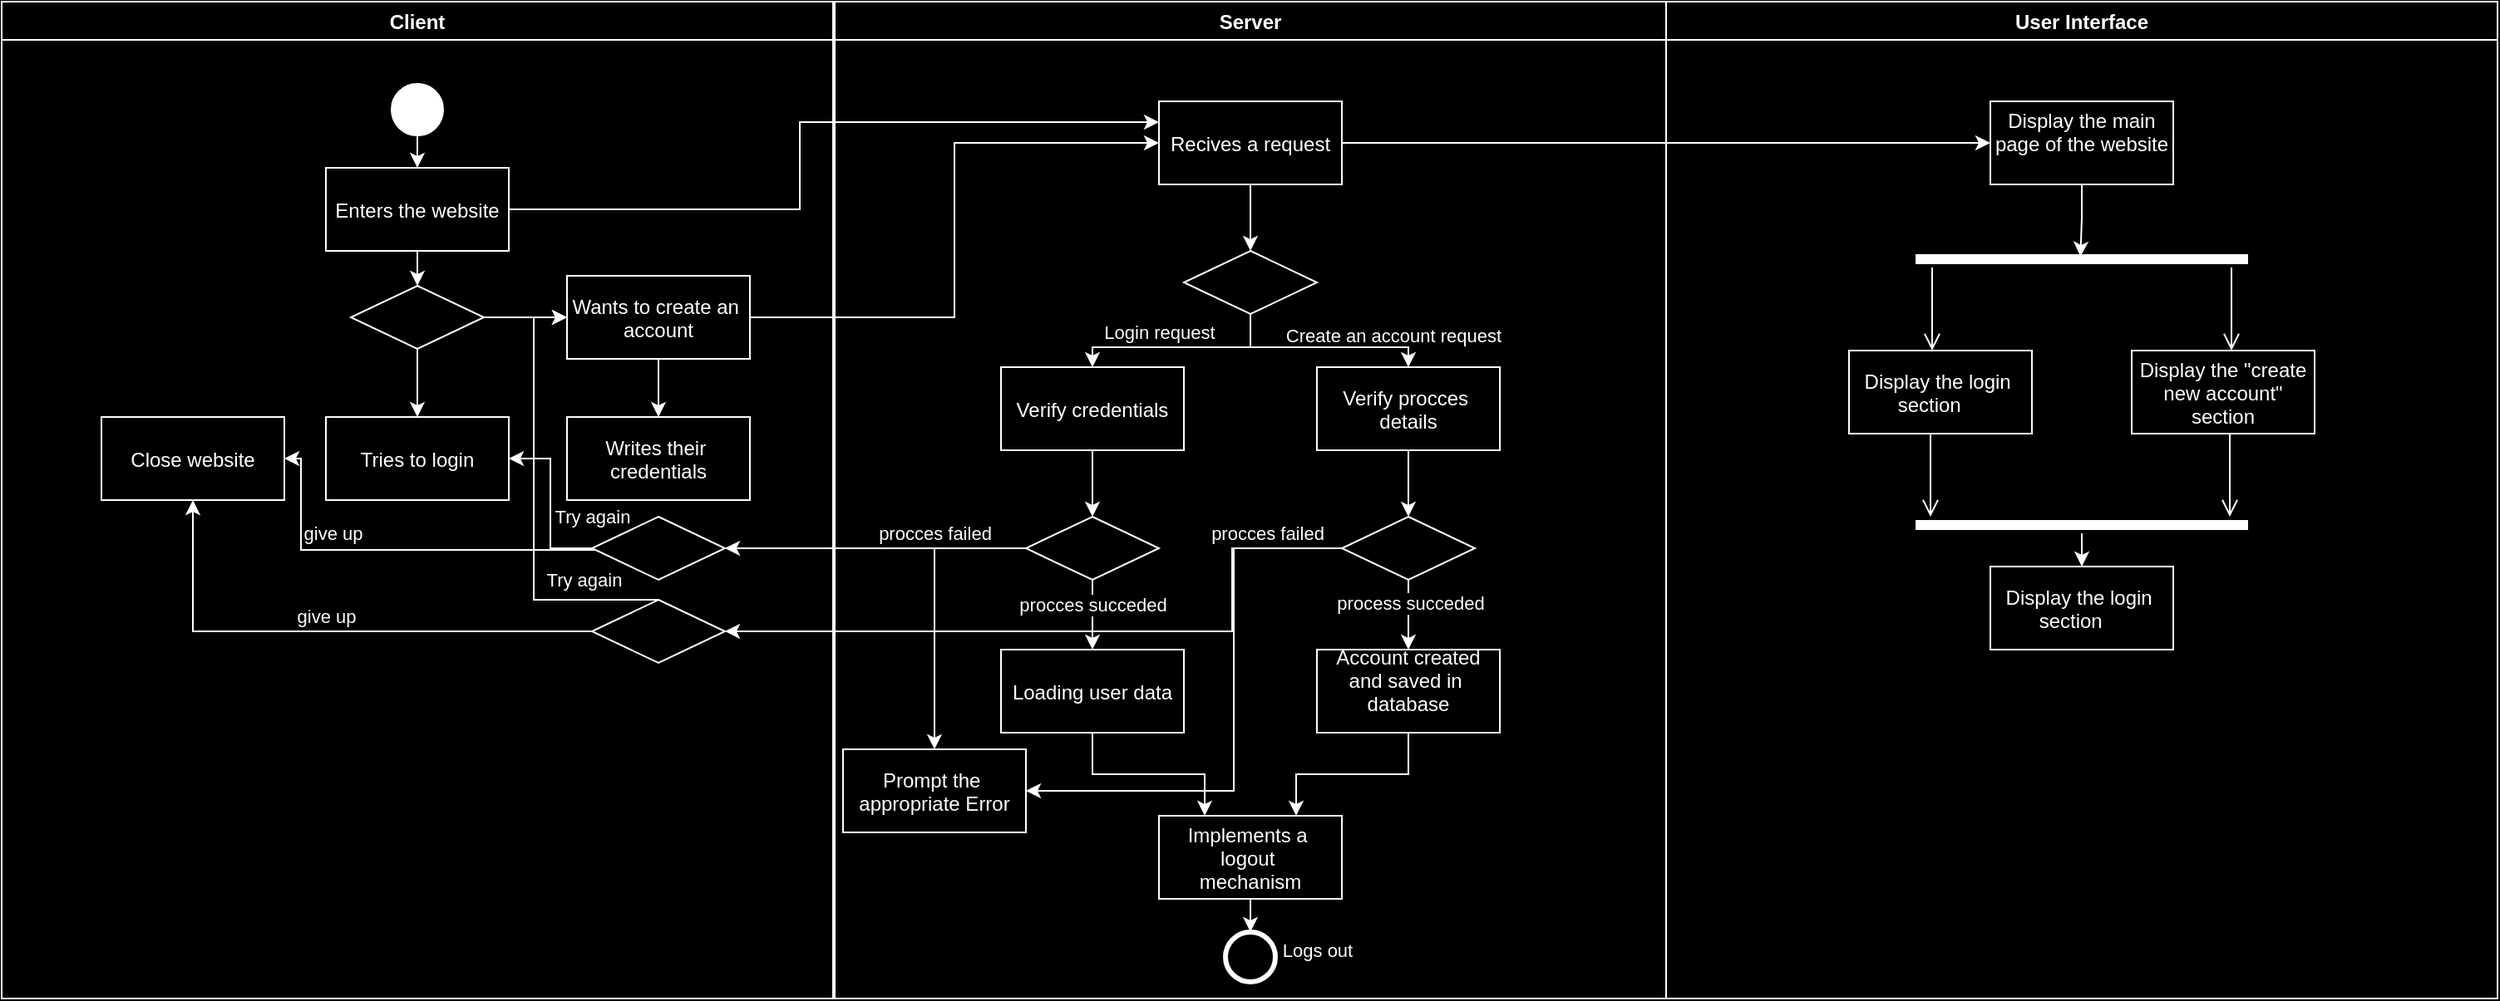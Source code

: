 <mxfile version="22.1.4" type="github">
  <diagram name="Page-1" id="JOxvRL5mn4ocnd4_WlUJ">
    <mxGraphModel dx="2074" dy="673" grid="1" gridSize="10" guides="1" tooltips="1" connect="1" arrows="1" fold="1" page="1" pageScale="1" pageWidth="827" pageHeight="1169" background="#000000" math="0" shadow="0">
      <root>
        <mxCell id="0" />
        <mxCell id="1" parent="0" />
        <mxCell id="5zY1KpjlZ4vAdEeMWSpV-79" value="Client" style="swimlane;labelBackgroundColor=#000000;labelBorderColor=#000000;swimlaneLine=1;swimlaneFillColor=#000000;gradientDirection=radial;fontColor=#FFFFFF;fillColor=#000000;fillStyle=auto;strokeColor=#FFFFFF;gradientColor=none;" vertex="1" parent="1">
          <mxGeometry x="-70" y="120" width="500" height="600" as="geometry" />
        </mxCell>
        <mxCell id="5zY1KpjlZ4vAdEeMWSpV-87" value="" style="edgeStyle=orthogonalEdgeStyle;rounded=0;orthogonalLoop=1;jettySize=auto;html=1;strokeColor=#FFFFFF;" edge="1" parent="5zY1KpjlZ4vAdEeMWSpV-79" source="5zY1KpjlZ4vAdEeMWSpV-82" target="5zY1KpjlZ4vAdEeMWSpV-85">
          <mxGeometry relative="1" as="geometry" />
        </mxCell>
        <mxCell id="5zY1KpjlZ4vAdEeMWSpV-82" value="" style="strokeWidth=2;html=1;shape=mxgraph.flowchart.start_2;whiteSpace=wrap;strokeColor=#FFFFFF;fillColor=#FFFFFF;" vertex="1" parent="5zY1KpjlZ4vAdEeMWSpV-79">
          <mxGeometry x="235" y="50" width="30" height="30" as="geometry" />
        </mxCell>
        <mxCell id="5zY1KpjlZ4vAdEeMWSpV-90" value="" style="edgeStyle=orthogonalEdgeStyle;rounded=0;orthogonalLoop=1;jettySize=auto;html=1;strokeColor=#FFFFFF;" edge="1" parent="5zY1KpjlZ4vAdEeMWSpV-79" source="5zY1KpjlZ4vAdEeMWSpV-85" target="5zY1KpjlZ4vAdEeMWSpV-89">
          <mxGeometry relative="1" as="geometry" />
        </mxCell>
        <mxCell id="5zY1KpjlZ4vAdEeMWSpV-85" value="Enters the website" style="rounded=0;fillColor=#000000;shadow=0;fontColor=#FFFFFF;strokeColor=#FFFFFF;" vertex="1" parent="5zY1KpjlZ4vAdEeMWSpV-79">
          <mxGeometry x="195" y="100" width="110" height="50" as="geometry" />
        </mxCell>
        <mxCell id="5zY1KpjlZ4vAdEeMWSpV-88" value="Tries to login" style="rounded=0;fillColor=#000000;shadow=0;fontColor=#FFFFFF;strokeColor=#FFFFFF;" vertex="1" parent="5zY1KpjlZ4vAdEeMWSpV-79">
          <mxGeometry x="195" y="250" width="110" height="50" as="geometry" />
        </mxCell>
        <mxCell id="5zY1KpjlZ4vAdEeMWSpV-91" value="" style="edgeStyle=orthogonalEdgeStyle;rounded=0;orthogonalLoop=1;jettySize=auto;html=1;strokeColor=#FFFFFF;" edge="1" parent="5zY1KpjlZ4vAdEeMWSpV-79" source="5zY1KpjlZ4vAdEeMWSpV-89">
          <mxGeometry relative="1" as="geometry">
            <mxPoint x="250" y="250" as="targetPoint" />
          </mxGeometry>
        </mxCell>
        <mxCell id="5zY1KpjlZ4vAdEeMWSpV-93" value="" style="edgeStyle=orthogonalEdgeStyle;rounded=0;orthogonalLoop=1;jettySize=auto;html=1;strokeColor=#FFFFFF;entryX=0;entryY=0.5;entryDx=0;entryDy=0;" edge="1" parent="5zY1KpjlZ4vAdEeMWSpV-79" source="5zY1KpjlZ4vAdEeMWSpV-89" target="5zY1KpjlZ4vAdEeMWSpV-92">
          <mxGeometry relative="1" as="geometry" />
        </mxCell>
        <mxCell id="5zY1KpjlZ4vAdEeMWSpV-89" value="" style="rhombus;fillColor=#000000;strokeColor=#FFFFFF;rounded=0;" vertex="1" parent="5zY1KpjlZ4vAdEeMWSpV-79">
          <mxGeometry x="210" y="171" width="80" height="38" as="geometry" />
        </mxCell>
        <mxCell id="5zY1KpjlZ4vAdEeMWSpV-97" value="" style="edgeStyle=orthogonalEdgeStyle;rounded=0;orthogonalLoop=1;jettySize=auto;html=1;strokeColor=#FFFFFF;" edge="1" parent="5zY1KpjlZ4vAdEeMWSpV-79" source="5zY1KpjlZ4vAdEeMWSpV-92" target="5zY1KpjlZ4vAdEeMWSpV-95">
          <mxGeometry relative="1" as="geometry" />
        </mxCell>
        <mxCell id="5zY1KpjlZ4vAdEeMWSpV-92" value="Wants to create an &#xa;account" style="rounded=0;fillColor=#000000;shadow=0;fontColor=#FFFFFF;strokeColor=#FFFFFF;" vertex="1" parent="5zY1KpjlZ4vAdEeMWSpV-79">
          <mxGeometry x="340" y="165" width="110" height="50" as="geometry" />
        </mxCell>
        <mxCell id="5zY1KpjlZ4vAdEeMWSpV-95" value="Writes their &#xa;credentials" style="rounded=0;fillColor=#000000;shadow=0;fontColor=#FFFFFF;strokeColor=#FFFFFF;" vertex="1" parent="5zY1KpjlZ4vAdEeMWSpV-79">
          <mxGeometry x="340" y="250" width="110" height="50" as="geometry" />
        </mxCell>
        <mxCell id="5zY1KpjlZ4vAdEeMWSpV-132" style="edgeStyle=orthogonalEdgeStyle;rounded=0;orthogonalLoop=1;jettySize=auto;html=1;entryX=1;entryY=0.5;entryDx=0;entryDy=0;strokeColor=#FFFFFF;" edge="1" parent="5zY1KpjlZ4vAdEeMWSpV-79" source="5zY1KpjlZ4vAdEeMWSpV-127" target="5zY1KpjlZ4vAdEeMWSpV-88">
          <mxGeometry relative="1" as="geometry" />
        </mxCell>
        <mxCell id="5zY1KpjlZ4vAdEeMWSpV-136" value="Try again" style="edgeLabel;html=1;align=center;verticalAlign=middle;resizable=0;points=[];fontColor=#FFFFFF;labelBackgroundColor=#000000;" vertex="1" connectable="0" parent="5zY1KpjlZ4vAdEeMWSpV-132">
          <mxGeometry x="-0.042" y="3" relative="1" as="geometry">
            <mxPoint x="28" y="6" as="offset" />
          </mxGeometry>
        </mxCell>
        <mxCell id="5zY1KpjlZ4vAdEeMWSpV-134" style="edgeStyle=orthogonalEdgeStyle;rounded=0;orthogonalLoop=1;jettySize=auto;html=1;entryX=1;entryY=0.5;entryDx=0;entryDy=0;strokeColor=#FFFFFF;" edge="1" parent="5zY1KpjlZ4vAdEeMWSpV-79" source="5zY1KpjlZ4vAdEeMWSpV-127" target="5zY1KpjlZ4vAdEeMWSpV-133">
          <mxGeometry relative="1" as="geometry">
            <Array as="points">
              <mxPoint x="180" y="330" />
              <mxPoint x="180" y="275" />
            </Array>
          </mxGeometry>
        </mxCell>
        <mxCell id="5zY1KpjlZ4vAdEeMWSpV-137" value="give up" style="edgeLabel;html=1;align=center;verticalAlign=middle;resizable=0;points=[];fontColor=#FFFFFF;labelBackgroundColor=#000000;" vertex="1" connectable="0" parent="5zY1KpjlZ4vAdEeMWSpV-134">
          <mxGeometry x="0.138" y="2" relative="1" as="geometry">
            <mxPoint x="-20" y="-12" as="offset" />
          </mxGeometry>
        </mxCell>
        <mxCell id="5zY1KpjlZ4vAdEeMWSpV-127" value="" style="rhombus;fillColor=#000000;strokeColor=#FFFFFF;rounded=0;" vertex="1" parent="5zY1KpjlZ4vAdEeMWSpV-79">
          <mxGeometry x="355" y="310" width="80" height="38" as="geometry" />
        </mxCell>
        <mxCell id="5zY1KpjlZ4vAdEeMWSpV-133" value="Close website" style="rounded=0;fillColor=#000000;shadow=0;fontColor=#FFFFFF;strokeColor=#FFFFFF;" vertex="1" parent="5zY1KpjlZ4vAdEeMWSpV-79">
          <mxGeometry x="60" y="250" width="110" height="50" as="geometry" />
        </mxCell>
        <mxCell id="5zY1KpjlZ4vAdEeMWSpV-150" style="edgeStyle=orthogonalEdgeStyle;rounded=0;orthogonalLoop=1;jettySize=auto;html=1;entryX=0.5;entryY=1;entryDx=0;entryDy=0;strokeColor=#FFFFFF;" edge="1" parent="5zY1KpjlZ4vAdEeMWSpV-79" source="5zY1KpjlZ4vAdEeMWSpV-146" target="5zY1KpjlZ4vAdEeMWSpV-133">
          <mxGeometry relative="1" as="geometry" />
        </mxCell>
        <mxCell id="5zY1KpjlZ4vAdEeMWSpV-151" style="edgeStyle=orthogonalEdgeStyle;rounded=0;orthogonalLoop=1;jettySize=auto;html=1;entryX=0;entryY=0.5;entryDx=0;entryDy=0;strokeColor=#FFFFFF;" edge="1" parent="5zY1KpjlZ4vAdEeMWSpV-79" source="5zY1KpjlZ4vAdEeMWSpV-146" target="5zY1KpjlZ4vAdEeMWSpV-92">
          <mxGeometry relative="1" as="geometry">
            <Array as="points">
              <mxPoint x="320" y="360" />
              <mxPoint x="320" y="190" />
            </Array>
          </mxGeometry>
        </mxCell>
        <mxCell id="5zY1KpjlZ4vAdEeMWSpV-146" value="" style="rhombus;fillColor=#000000;strokeColor=#FFFFFF;rounded=0;" vertex="1" parent="5zY1KpjlZ4vAdEeMWSpV-79">
          <mxGeometry x="355" y="360" width="80" height="38" as="geometry" />
        </mxCell>
        <mxCell id="5zY1KpjlZ4vAdEeMWSpV-161" value="Try again" style="edgeLabel;html=1;align=center;verticalAlign=middle;resizable=0;points=[];fontColor=#FFFFFF;labelBackgroundColor=#000000;" vertex="1" connectable="0" parent="5zY1KpjlZ4vAdEeMWSpV-79">
          <mxGeometry x="350" y="348.002" as="geometry" />
        </mxCell>
        <mxCell id="5zY1KpjlZ4vAdEeMWSpV-162" value="give up" style="edgeLabel;html=1;align=center;verticalAlign=middle;resizable=0;points=[];fontColor=#FFFFFF;labelBackgroundColor=#000000;" vertex="1" connectable="0" parent="5zY1KpjlZ4vAdEeMWSpV-79">
          <mxGeometry x="195.004" y="370" as="geometry" />
        </mxCell>
        <mxCell id="5zY1KpjlZ4vAdEeMWSpV-80" value="Server" style="swimlane;fillColor=#000000;fontColor=#FFFFFF;labelBackgroundColor=#000000;labelBorderColor=#000000;strokeColor=#FFFFFF;swimlaneLine=1;swimlaneFillColor=#000000;gradientColor=none;perimeterSpacing=1;rounded=0;" vertex="1" parent="1">
          <mxGeometry x="431" y="120" width="500" height="600" as="geometry" />
        </mxCell>
        <mxCell id="5zY1KpjlZ4vAdEeMWSpV-101" style="edgeStyle=orthogonalEdgeStyle;rounded=0;orthogonalLoop=1;jettySize=auto;html=1;strokeColor=#FFFFFF;" edge="1" parent="5zY1KpjlZ4vAdEeMWSpV-80" source="5zY1KpjlZ4vAdEeMWSpV-98" target="5zY1KpjlZ4vAdEeMWSpV-100">
          <mxGeometry relative="1" as="geometry" />
        </mxCell>
        <mxCell id="5zY1KpjlZ4vAdEeMWSpV-98" value="Recives a request" style="rounded=0;fillColor=#000000;shadow=0;fontColor=#FFFFFF;strokeColor=#FFFFFF;" vertex="1" parent="5zY1KpjlZ4vAdEeMWSpV-80">
          <mxGeometry x="195" y="60" width="110" height="50" as="geometry" />
        </mxCell>
        <mxCell id="5zY1KpjlZ4vAdEeMWSpV-104" style="edgeStyle=orthogonalEdgeStyle;rounded=0;orthogonalLoop=1;jettySize=auto;html=1;entryX=0.5;entryY=0;entryDx=0;entryDy=0;strokeColor=#FFFFFF;" edge="1" parent="5zY1KpjlZ4vAdEeMWSpV-80" source="5zY1KpjlZ4vAdEeMWSpV-100" target="5zY1KpjlZ4vAdEeMWSpV-102">
          <mxGeometry relative="1" as="geometry">
            <Array as="points">
              <mxPoint x="250" y="208" />
              <mxPoint x="345" y="208" />
            </Array>
          </mxGeometry>
        </mxCell>
        <mxCell id="5zY1KpjlZ4vAdEeMWSpV-110" value="Create an account request" style="edgeLabel;align=center;verticalAlign=middle;resizable=0;points=[];labelBorderColor=none;fontColor=#FFFFFF;labelBackgroundColor=#000000;" vertex="1" connectable="0" parent="5zY1KpjlZ4vAdEeMWSpV-104">
          <mxGeometry x="0.246" y="-3" relative="1" as="geometry">
            <mxPoint x="27" y="-11" as="offset" />
          </mxGeometry>
        </mxCell>
        <mxCell id="5zY1KpjlZ4vAdEeMWSpV-105" style="edgeStyle=orthogonalEdgeStyle;rounded=0;orthogonalLoop=1;jettySize=auto;html=1;entryX=0.5;entryY=0;entryDx=0;entryDy=0;strokeColor=#FFFFFF;" edge="1" parent="5zY1KpjlZ4vAdEeMWSpV-80" source="5zY1KpjlZ4vAdEeMWSpV-100" target="5zY1KpjlZ4vAdEeMWSpV-103">
          <mxGeometry relative="1" as="geometry">
            <Array as="points">
              <mxPoint x="250" y="208" />
              <mxPoint x="155" y="208" />
            </Array>
          </mxGeometry>
        </mxCell>
        <mxCell id="5zY1KpjlZ4vAdEeMWSpV-106" value="&lt;div style=&quot;font-size: 10px; line-height: 0%;&quot;&gt;&lt;font size=&quot;1&quot; color=&quot;#ffffff&quot;&gt;&lt;span style=&quot;background-color: rgb(0, 0, 0); font-size: 11px;&quot;&gt;Login request&lt;/span&gt;&lt;/font&gt;&lt;/div&gt;" style="edgeLabel;html=1;align=center;verticalAlign=middle;resizable=0;points=[];" vertex="1" connectable="0" parent="5zY1KpjlZ4vAdEeMWSpV-105">
          <mxGeometry x="0.23" y="1" relative="1" as="geometry">
            <mxPoint x="3" y="-9" as="offset" />
          </mxGeometry>
        </mxCell>
        <mxCell id="5zY1KpjlZ4vAdEeMWSpV-100" value="" style="rhombus;fillColor=#000000;strokeColor=#FFFFFF;rounded=0;" vertex="1" parent="5zY1KpjlZ4vAdEeMWSpV-80">
          <mxGeometry x="210" y="150" width="80" height="38" as="geometry" />
        </mxCell>
        <mxCell id="5zY1KpjlZ4vAdEeMWSpV-112" value="" style="edgeStyle=orthogonalEdgeStyle;rounded=0;orthogonalLoop=1;jettySize=auto;html=1;strokeColor=#FFFFFF;" edge="1" parent="5zY1KpjlZ4vAdEeMWSpV-80" source="5zY1KpjlZ4vAdEeMWSpV-102">
          <mxGeometry relative="1" as="geometry">
            <mxPoint x="345" y="310" as="targetPoint" />
          </mxGeometry>
        </mxCell>
        <mxCell id="5zY1KpjlZ4vAdEeMWSpV-102" value="Verify procces &#xa;details" style="rounded=0;fillColor=#000000;shadow=0;fontColor=#FFFFFF;strokeColor=#FFFFFF;" vertex="1" parent="5zY1KpjlZ4vAdEeMWSpV-80">
          <mxGeometry x="290" y="220" width="110" height="50" as="geometry" />
        </mxCell>
        <mxCell id="5zY1KpjlZ4vAdEeMWSpV-109" value="" style="edgeStyle=orthogonalEdgeStyle;rounded=0;orthogonalLoop=1;jettySize=auto;html=1;strokeColor=#FFFFFF;" edge="1" parent="5zY1KpjlZ4vAdEeMWSpV-80" source="5zY1KpjlZ4vAdEeMWSpV-103">
          <mxGeometry relative="1" as="geometry">
            <mxPoint x="155" y="310" as="targetPoint" />
          </mxGeometry>
        </mxCell>
        <mxCell id="5zY1KpjlZ4vAdEeMWSpV-103" value="Verify credentials" style="rounded=0;fillColor=#000000;shadow=0;fontColor=#FFFFFF;strokeColor=#FFFFFF;" vertex="1" parent="5zY1KpjlZ4vAdEeMWSpV-80">
          <mxGeometry x="100" y="220" width="110" height="50" as="geometry" />
        </mxCell>
        <mxCell id="5zY1KpjlZ4vAdEeMWSpV-122" value="" style="edgeStyle=orthogonalEdgeStyle;rounded=0;orthogonalLoop=1;jettySize=auto;html=1;strokeColor=#FFFFFF;" edge="1" parent="5zY1KpjlZ4vAdEeMWSpV-80" source="5zY1KpjlZ4vAdEeMWSpV-115" target="5zY1KpjlZ4vAdEeMWSpV-118">
          <mxGeometry relative="1" as="geometry">
            <Array as="points">
              <mxPoint x="155" y="380" />
              <mxPoint x="155" y="380" />
            </Array>
          </mxGeometry>
        </mxCell>
        <mxCell id="5zY1KpjlZ4vAdEeMWSpV-125" value="procces succeded" style="edgeLabel;html=1;align=center;verticalAlign=middle;resizable=0;points=[];fontColor=#FFFFFF;labelBackgroundColor=#000000;" vertex="1" connectable="0" parent="5zY1KpjlZ4vAdEeMWSpV-122">
          <mxGeometry x="-0.274" relative="1" as="geometry">
            <mxPoint as="offset" />
          </mxGeometry>
        </mxCell>
        <mxCell id="5zY1KpjlZ4vAdEeMWSpV-141" style="edgeStyle=orthogonalEdgeStyle;rounded=0;orthogonalLoop=1;jettySize=auto;html=1;entryX=0.5;entryY=0;entryDx=0;entryDy=0;strokeColor=#FFFFFF;" edge="1" parent="5zY1KpjlZ4vAdEeMWSpV-80" source="5zY1KpjlZ4vAdEeMWSpV-115" target="5zY1KpjlZ4vAdEeMWSpV-138">
          <mxGeometry relative="1" as="geometry">
            <Array as="points">
              <mxPoint x="60" y="329" />
            </Array>
          </mxGeometry>
        </mxCell>
        <mxCell id="5zY1KpjlZ4vAdEeMWSpV-115" value="" style="rhombus;fillColor=#000000;strokeColor=#FFFFFF;rounded=0;" vertex="1" parent="5zY1KpjlZ4vAdEeMWSpV-80">
          <mxGeometry x="115" y="310" width="80" height="38" as="geometry" />
        </mxCell>
        <mxCell id="5zY1KpjlZ4vAdEeMWSpV-120" value="" style="edgeStyle=orthogonalEdgeStyle;rounded=0;orthogonalLoop=1;jettySize=auto;html=1;strokeColor=#FFFFFF;" edge="1" parent="5zY1KpjlZ4vAdEeMWSpV-80" source="5zY1KpjlZ4vAdEeMWSpV-116" target="5zY1KpjlZ4vAdEeMWSpV-119">
          <mxGeometry relative="1" as="geometry" />
        </mxCell>
        <mxCell id="5zY1KpjlZ4vAdEeMWSpV-145" value="process succeded" style="edgeLabel;html=1;align=center;verticalAlign=middle;resizable=0;points=[];fontColor=#FFFFFF;labelBackgroundColor=#000000;" vertex="1" connectable="0" parent="5zY1KpjlZ4vAdEeMWSpV-120">
          <mxGeometry x="-0.333" y="1" relative="1" as="geometry">
            <mxPoint as="offset" />
          </mxGeometry>
        </mxCell>
        <mxCell id="5zY1KpjlZ4vAdEeMWSpV-142" style="edgeStyle=orthogonalEdgeStyle;rounded=0;orthogonalLoop=1;jettySize=auto;html=1;entryX=1;entryY=0.5;entryDx=0;entryDy=0;strokeColor=#FFFFFF;" edge="1" parent="5zY1KpjlZ4vAdEeMWSpV-80" source="5zY1KpjlZ4vAdEeMWSpV-116" target="5zY1KpjlZ4vAdEeMWSpV-138">
          <mxGeometry relative="1" as="geometry">
            <Array as="points">
              <mxPoint x="240" y="329" />
              <mxPoint x="240" y="475" />
            </Array>
          </mxGeometry>
        </mxCell>
        <mxCell id="5zY1KpjlZ4vAdEeMWSpV-144" value="procces failed" style="edgeLabel;html=1;align=center;verticalAlign=middle;resizable=0;points=[];fontColor=#FFFFFF;labelBackgroundColor=#000000;" vertex="1" connectable="0" parent="5zY1KpjlZ4vAdEeMWSpV-142">
          <mxGeometry x="-0.73" y="2" relative="1" as="geometry">
            <mxPoint y="-11" as="offset" />
          </mxGeometry>
        </mxCell>
        <mxCell id="5zY1KpjlZ4vAdEeMWSpV-116" value="" style="rhombus;fillColor=#000000;strokeColor=#FFFFFF;rounded=0;" vertex="1" parent="5zY1KpjlZ4vAdEeMWSpV-80">
          <mxGeometry x="305" y="310" width="80" height="38" as="geometry" />
        </mxCell>
        <mxCell id="5zY1KpjlZ4vAdEeMWSpV-154" style="edgeStyle=orthogonalEdgeStyle;rounded=0;orthogonalLoop=1;jettySize=auto;html=1;entryX=0.25;entryY=0;entryDx=0;entryDy=0;strokeColor=#FFFFFF;" edge="1" parent="5zY1KpjlZ4vAdEeMWSpV-80" source="5zY1KpjlZ4vAdEeMWSpV-118" target="5zY1KpjlZ4vAdEeMWSpV-152">
          <mxGeometry relative="1" as="geometry" />
        </mxCell>
        <mxCell id="5zY1KpjlZ4vAdEeMWSpV-118" value="Loading user data" style="rounded=0;fillColor=#000000;shadow=0;fontColor=#FFFFFF;strokeColor=#FFFFFF;" vertex="1" parent="5zY1KpjlZ4vAdEeMWSpV-80">
          <mxGeometry x="100" y="390" width="110" height="50" as="geometry" />
        </mxCell>
        <mxCell id="5zY1KpjlZ4vAdEeMWSpV-153" style="edgeStyle=orthogonalEdgeStyle;rounded=0;orthogonalLoop=1;jettySize=auto;html=1;entryX=0.75;entryY=0;entryDx=0;entryDy=0;strokeColor=#FFFFFF;" edge="1" parent="5zY1KpjlZ4vAdEeMWSpV-80" source="5zY1KpjlZ4vAdEeMWSpV-119" target="5zY1KpjlZ4vAdEeMWSpV-152">
          <mxGeometry relative="1" as="geometry" />
        </mxCell>
        <mxCell id="5zY1KpjlZ4vAdEeMWSpV-119" value="Account created &#xa;and saved in &#xa;database&#xa;" style="rounded=0;fillColor=#000000;shadow=0;fontColor=#FFFFFF;strokeColor=#FFFFFF;" vertex="1" parent="5zY1KpjlZ4vAdEeMWSpV-80">
          <mxGeometry x="290" y="390" width="110" height="50" as="geometry" />
        </mxCell>
        <mxCell id="5zY1KpjlZ4vAdEeMWSpV-138" value="Prompt the &#xa;appropriate Error" style="rounded=0;fillColor=#000000;shadow=0;fontColor=#FFFFFF;strokeColor=#FFFFFF;" vertex="1" parent="5zY1KpjlZ4vAdEeMWSpV-80">
          <mxGeometry x="5" y="450" width="110" height="50" as="geometry" />
        </mxCell>
        <mxCell id="5zY1KpjlZ4vAdEeMWSpV-156" value="" style="edgeStyle=orthogonalEdgeStyle;rounded=0;orthogonalLoop=1;jettySize=auto;html=1;" edge="1" parent="5zY1KpjlZ4vAdEeMWSpV-80" source="5zY1KpjlZ4vAdEeMWSpV-152">
          <mxGeometry relative="1" as="geometry">
            <mxPoint x="250" y="430" as="targetPoint" />
          </mxGeometry>
        </mxCell>
        <mxCell id="5zY1KpjlZ4vAdEeMWSpV-152" value="Implements a &#xa;logout &#xa;mechanism" style="rounded=0;fillColor=#000000;shadow=0;fontColor=#FFFFFF;strokeColor=#FFFFFF;" vertex="1" parent="5zY1KpjlZ4vAdEeMWSpV-80">
          <mxGeometry x="195" y="490" width="110" height="50" as="geometry" />
        </mxCell>
        <mxCell id="5zY1KpjlZ4vAdEeMWSpV-158" value="" style="points=[[0.145,0.145,0],[0.5,0,0],[0.855,0.145,0],[1,0.5,0],[0.855,0.855,0],[0.5,1,0],[0.145,0.855,0],[0,0.5,0]];shape=mxgraph.bpmn.event;html=1;verticalLabelPosition=bottom;labelBackgroundColor=#000000;verticalAlign=top;align=center;perimeter=ellipsePerimeter;outlineConnect=0;aspect=fixed;outline=end;symbol=terminate2;fillColor=#000000;strokeColor=#FFFFFF;labelBorderColor=#FFFFFF;fontColor=#FFFFFF;gradientColor=none;noLabel=0;strokeOpacity=100;" vertex="1" parent="5zY1KpjlZ4vAdEeMWSpV-80">
          <mxGeometry x="235" y="560" width="30" height="30" as="geometry" />
        </mxCell>
        <mxCell id="5zY1KpjlZ4vAdEeMWSpV-159" style="edgeStyle=orthogonalEdgeStyle;rounded=0;orthogonalLoop=1;jettySize=auto;html=1;entryX=0.5;entryY=0;entryDx=0;entryDy=0;entryPerimeter=0;strokeColor=#FFFFFF;" edge="1" parent="5zY1KpjlZ4vAdEeMWSpV-80" source="5zY1KpjlZ4vAdEeMWSpV-152" target="5zY1KpjlZ4vAdEeMWSpV-158">
          <mxGeometry relative="1" as="geometry" />
        </mxCell>
        <mxCell id="5zY1KpjlZ4vAdEeMWSpV-160" value="&lt;span style=&quot;&quot;&gt;&lt;font&gt;Logs out&lt;/font&gt;&lt;/span&gt;" style="edgeLabel;html=1;align=center;verticalAlign=middle;resizable=0;points=[];fontColor=#FFFFFF;labelBackgroundColor=#000000;" vertex="1" connectable="0" parent="5zY1KpjlZ4vAdEeMWSpV-159">
          <mxGeometry x="0.056" y="-2" relative="1" as="geometry">
            <mxPoint x="38" y="22" as="offset" />
          </mxGeometry>
        </mxCell>
        <mxCell id="5zY1KpjlZ4vAdEeMWSpV-81" value="User Interface" style="swimlane;fillColor=#000000;fontColor=#FFFFFF;labelBackgroundColor=#000000;labelBorderColor=#000000;strokeColor=#FFFFFF;swimlaneLine=1;swimlaneFillColor=#000000;gradientColor=none;startSize=23;" vertex="1" parent="1">
          <mxGeometry x="931" y="120" width="500" height="600" as="geometry" />
        </mxCell>
        <mxCell id="5zY1KpjlZ4vAdEeMWSpV-163" value="Display the main&#xa;page of the website&#xa;" style="rounded=0;fillColor=#000000;shadow=0;fontColor=#FFFFFF;strokeColor=#FFFFFF;" vertex="1" parent="5zY1KpjlZ4vAdEeMWSpV-81">
          <mxGeometry x="195" y="60" width="110" height="50" as="geometry" />
        </mxCell>
        <mxCell id="5zY1KpjlZ4vAdEeMWSpV-167" value="" style="shape=line;html=1;strokeWidth=6;fillColor=#eeeeee;strokeColor=#FFFFFF;" vertex="1" parent="5zY1KpjlZ4vAdEeMWSpV-81">
          <mxGeometry x="150" y="150" width="200" height="10" as="geometry" />
        </mxCell>
        <mxCell id="5zY1KpjlZ4vAdEeMWSpV-168" value="" style="edgeStyle=orthogonalEdgeStyle;html=1;verticalAlign=bottom;endArrow=open;endSize=8;rounded=0;fillColor=#eeeeee;strokeColor=#FFFFFF;" edge="1" parent="5zY1KpjlZ4vAdEeMWSpV-81">
          <mxGeometry relative="1" as="geometry">
            <mxPoint x="160" y="210" as="targetPoint" />
            <mxPoint x="160" y="160" as="sourcePoint" />
          </mxGeometry>
        </mxCell>
        <mxCell id="5zY1KpjlZ4vAdEeMWSpV-169" value="" style="edgeStyle=orthogonalEdgeStyle;html=1;verticalAlign=bottom;endArrow=open;endSize=8;rounded=0;fillColor=#eeeeee;strokeColor=#FFFFFF;" edge="1" parent="5zY1KpjlZ4vAdEeMWSpV-81">
          <mxGeometry relative="1" as="geometry">
            <mxPoint x="340" y="210" as="targetPoint" />
            <mxPoint x="340" y="160" as="sourcePoint" />
          </mxGeometry>
        </mxCell>
        <mxCell id="5zY1KpjlZ4vAdEeMWSpV-170" style="edgeStyle=orthogonalEdgeStyle;rounded=0;orthogonalLoop=1;jettySize=auto;html=1;entryX=0.496;entryY=0.343;entryDx=0;entryDy=0;entryPerimeter=0;strokeColor=#FFFFFF;" edge="1" parent="5zY1KpjlZ4vAdEeMWSpV-81" source="5zY1KpjlZ4vAdEeMWSpV-163" target="5zY1KpjlZ4vAdEeMWSpV-167">
          <mxGeometry relative="1" as="geometry" />
        </mxCell>
        <mxCell id="5zY1KpjlZ4vAdEeMWSpV-171" value="Display the login &#xa;section    " style="rounded=0;fillColor=#000000;shadow=0;fontColor=#FFFFFF;strokeColor=#FFFFFF;" vertex="1" parent="5zY1KpjlZ4vAdEeMWSpV-81">
          <mxGeometry x="110" y="210" width="110" height="50" as="geometry" />
        </mxCell>
        <mxCell id="5zY1KpjlZ4vAdEeMWSpV-172" value="Display the &quot;create&#xa;new account&quot; &#xa;section" style="rounded=0;fillColor=#000000;shadow=0;fontColor=#FFFFFF;strokeColor=#FFFFFF;" vertex="1" parent="5zY1KpjlZ4vAdEeMWSpV-81">
          <mxGeometry x="280" y="210" width="110" height="50" as="geometry" />
        </mxCell>
        <mxCell id="5zY1KpjlZ4vAdEeMWSpV-178" value="" style="edgeStyle=orthogonalEdgeStyle;rounded=0;orthogonalLoop=1;jettySize=auto;html=1;strokeColor=#FFFFFF;" edge="1" parent="5zY1KpjlZ4vAdEeMWSpV-81" source="5zY1KpjlZ4vAdEeMWSpV-174" target="5zY1KpjlZ4vAdEeMWSpV-177">
          <mxGeometry relative="1" as="geometry" />
        </mxCell>
        <mxCell id="5zY1KpjlZ4vAdEeMWSpV-174" value="" style="shape=line;html=1;strokeWidth=6;fillColor=#eeeeee;strokeColor=#FFFFFF;" vertex="1" parent="5zY1KpjlZ4vAdEeMWSpV-81">
          <mxGeometry x="150" y="310" width="200" height="10" as="geometry" />
        </mxCell>
        <mxCell id="5zY1KpjlZ4vAdEeMWSpV-175" value="" style="edgeStyle=orthogonalEdgeStyle;html=1;verticalAlign=bottom;endArrow=open;endSize=8;rounded=0;fillColor=#eeeeee;strokeColor=#FFFFFF;" edge="1" parent="5zY1KpjlZ4vAdEeMWSpV-81">
          <mxGeometry relative="1" as="geometry">
            <mxPoint x="159" y="310" as="targetPoint" />
            <mxPoint x="159" y="260" as="sourcePoint" />
          </mxGeometry>
        </mxCell>
        <mxCell id="5zY1KpjlZ4vAdEeMWSpV-176" value="" style="edgeStyle=orthogonalEdgeStyle;html=1;verticalAlign=bottom;endArrow=open;endSize=8;rounded=0;fillColor=#eeeeee;strokeColor=#FFFFFF;" edge="1" parent="5zY1KpjlZ4vAdEeMWSpV-81">
          <mxGeometry relative="1" as="geometry">
            <mxPoint x="339" y="310" as="targetPoint" />
            <mxPoint x="339" y="260" as="sourcePoint" />
          </mxGeometry>
        </mxCell>
        <mxCell id="5zY1KpjlZ4vAdEeMWSpV-177" value="Display the login &#xa;section    " style="rounded=0;fillColor=#000000;shadow=0;fontColor=#FFFFFF;strokeColor=#FFFFFF;" vertex="1" parent="5zY1KpjlZ4vAdEeMWSpV-81">
          <mxGeometry x="195" y="340" width="110" height="50" as="geometry" />
        </mxCell>
        <mxCell id="5zY1KpjlZ4vAdEeMWSpV-99" style="edgeStyle=orthogonalEdgeStyle;rounded=0;orthogonalLoop=1;jettySize=auto;html=1;entryX=0;entryY=0.5;entryDx=0;entryDy=0;strokeColor=#FFFFFF;" edge="1" parent="1" source="5zY1KpjlZ4vAdEeMWSpV-92" target="5zY1KpjlZ4vAdEeMWSpV-98">
          <mxGeometry relative="1" as="geometry" />
        </mxCell>
        <mxCell id="5zY1KpjlZ4vAdEeMWSpV-131" style="edgeStyle=orthogonalEdgeStyle;rounded=0;orthogonalLoop=1;jettySize=auto;html=1;entryX=1;entryY=0.5;entryDx=0;entryDy=0;strokeColor=#FFFFFF;" edge="1" parent="1" source="5zY1KpjlZ4vAdEeMWSpV-115" target="5zY1KpjlZ4vAdEeMWSpV-127">
          <mxGeometry relative="1" as="geometry" />
        </mxCell>
        <mxCell id="5zY1KpjlZ4vAdEeMWSpV-135" value="procces failed" style="edgeLabel;html=1;align=center;verticalAlign=middle;resizable=0;points=[];fontColor=#FFFFFF;labelBackgroundColor=#000000;" vertex="1" connectable="0" parent="5zY1KpjlZ4vAdEeMWSpV-131">
          <mxGeometry x="-0.144" y="-1" relative="1" as="geometry">
            <mxPoint x="22" y="-8" as="offset" />
          </mxGeometry>
        </mxCell>
        <mxCell id="5zY1KpjlZ4vAdEeMWSpV-149" style="edgeStyle=orthogonalEdgeStyle;rounded=0;orthogonalLoop=1;jettySize=auto;html=1;entryX=1;entryY=0.5;entryDx=0;entryDy=0;strokeColor=#FFFFFF;" edge="1" parent="1" source="5zY1KpjlZ4vAdEeMWSpV-116" target="5zY1KpjlZ4vAdEeMWSpV-146">
          <mxGeometry relative="1" as="geometry">
            <Array as="points">
              <mxPoint x="670" y="449" />
              <mxPoint x="670" y="499" />
            </Array>
          </mxGeometry>
        </mxCell>
        <mxCell id="5zY1KpjlZ4vAdEeMWSpV-164" style="edgeStyle=orthogonalEdgeStyle;rounded=0;orthogonalLoop=1;jettySize=auto;html=1;entryX=0;entryY=0.25;entryDx=0;entryDy=0;strokeColor=#FFFFFF;" edge="1" parent="1" source="5zY1KpjlZ4vAdEeMWSpV-85" target="5zY1KpjlZ4vAdEeMWSpV-98">
          <mxGeometry relative="1" as="geometry">
            <Array as="points">
              <mxPoint x="410" y="245" />
              <mxPoint x="410" y="193" />
            </Array>
          </mxGeometry>
        </mxCell>
        <mxCell id="5zY1KpjlZ4vAdEeMWSpV-165" style="edgeStyle=orthogonalEdgeStyle;rounded=0;orthogonalLoop=1;jettySize=auto;html=1;entryX=0;entryY=0.5;entryDx=0;entryDy=0;strokeColor=#FFFFFF;" edge="1" parent="1" source="5zY1KpjlZ4vAdEeMWSpV-98" target="5zY1KpjlZ4vAdEeMWSpV-163">
          <mxGeometry relative="1" as="geometry" />
        </mxCell>
      </root>
    </mxGraphModel>
  </diagram>
</mxfile>
